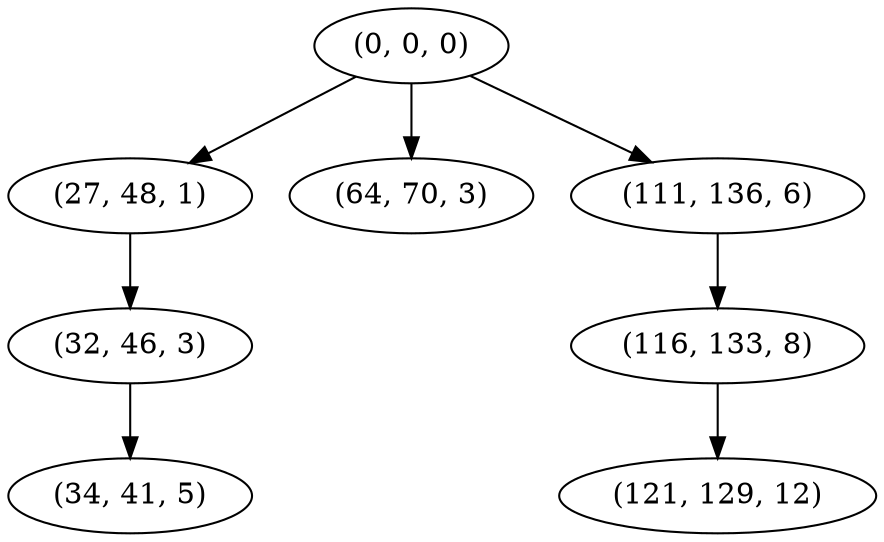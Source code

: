 digraph tree {
    "(0, 0, 0)";
    "(27, 48, 1)";
    "(32, 46, 3)";
    "(34, 41, 5)";
    "(64, 70, 3)";
    "(111, 136, 6)";
    "(116, 133, 8)";
    "(121, 129, 12)";
    "(0, 0, 0)" -> "(27, 48, 1)";
    "(0, 0, 0)" -> "(64, 70, 3)";
    "(0, 0, 0)" -> "(111, 136, 6)";
    "(27, 48, 1)" -> "(32, 46, 3)";
    "(32, 46, 3)" -> "(34, 41, 5)";
    "(111, 136, 6)" -> "(116, 133, 8)";
    "(116, 133, 8)" -> "(121, 129, 12)";
}
